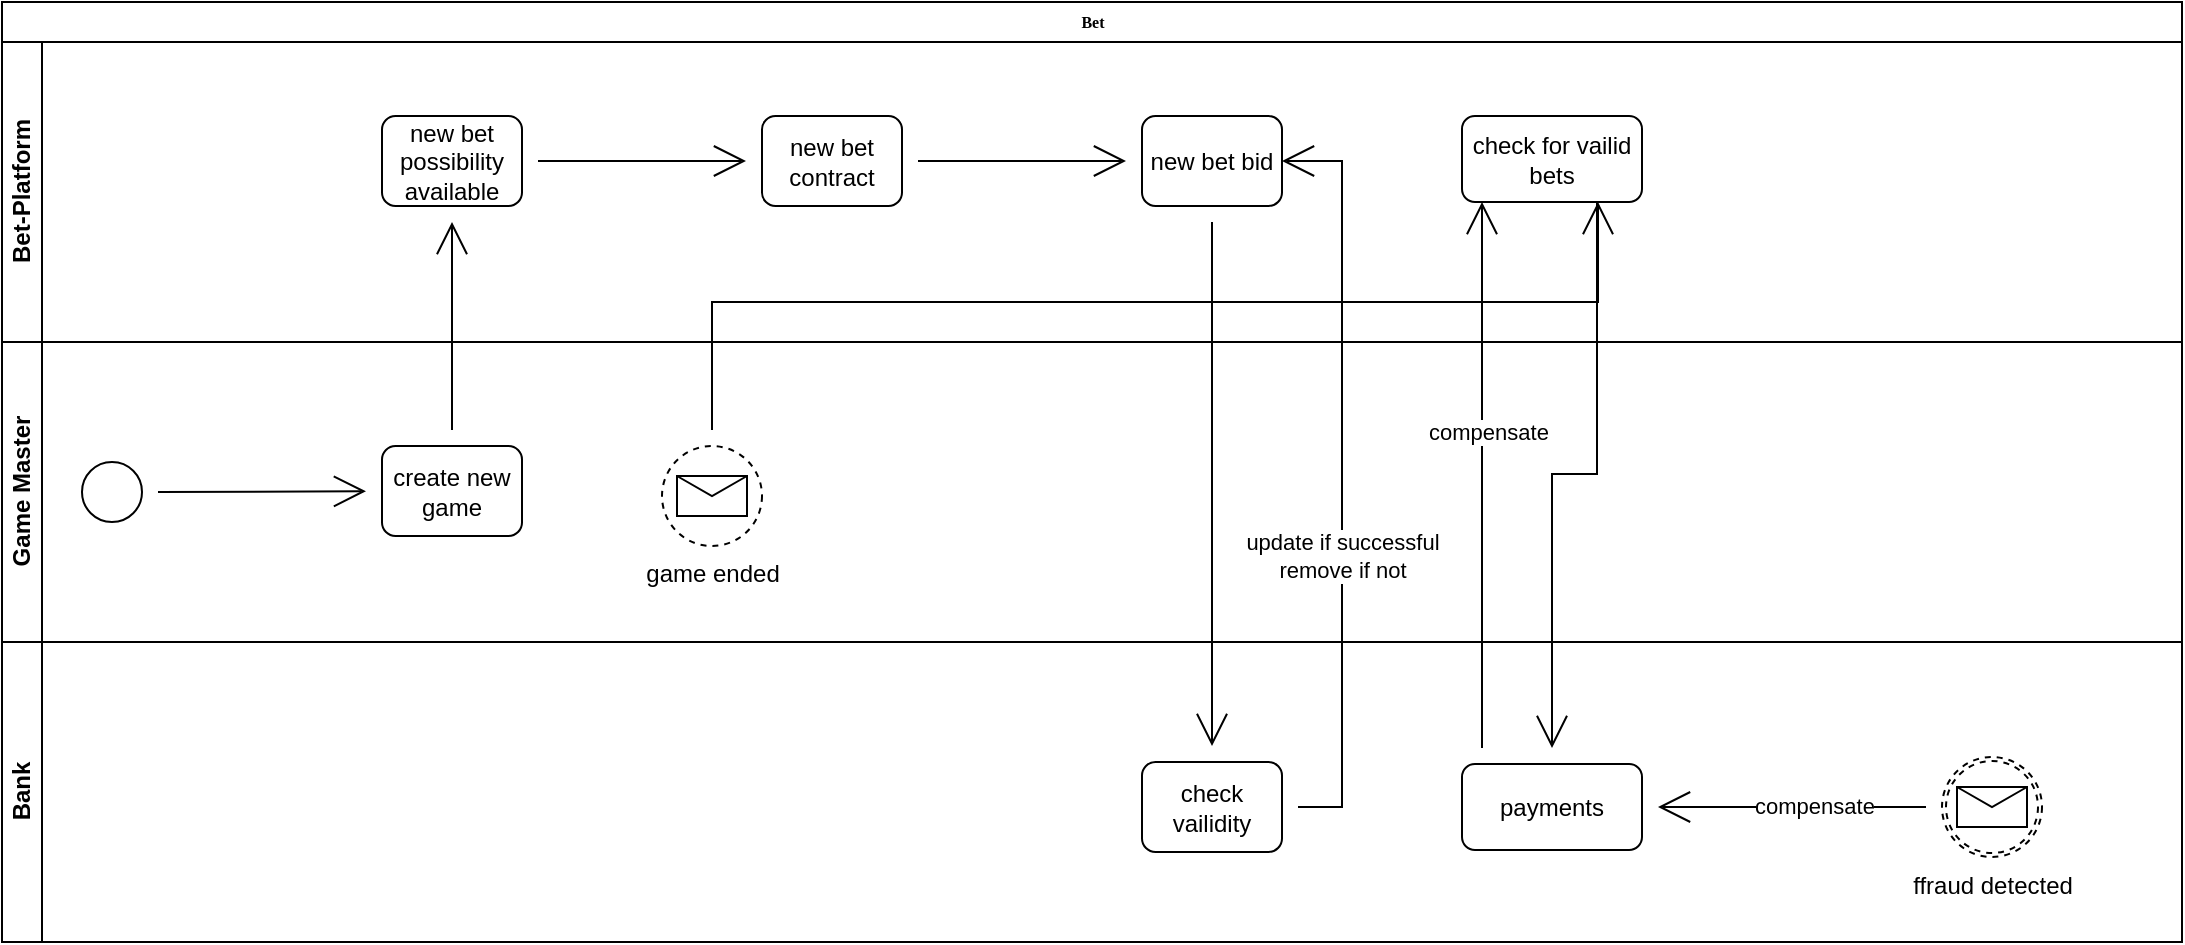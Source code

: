 <mxfile version="20.7.4" type="device" pages="2"><diagram name="Bet" id="c7488fd3-1785-93aa-aadb-54a6760d102a"><mxGraphModel dx="1572" dy="819" grid="1" gridSize="10" guides="1" tooltips="1" connect="1" arrows="1" fold="1" page="1" pageScale="1" pageWidth="1169" pageHeight="827" background="none" math="0" shadow="0"><root><mxCell id="0"/><mxCell id="1" parent="0"/><mxCell id="2b4e8129b02d487f-1" value="Bet" style="swimlane;html=1;childLayout=stackLayout;horizontal=1;startSize=20;horizontalStack=0;rounded=0;shadow=0;labelBackgroundColor=none;strokeWidth=1;fontFamily=Verdana;fontSize=8;align=center;" parent="1" vertex="1"><mxGeometry x="180" y="70" width="1090" height="470" as="geometry"/></mxCell><mxCell id="2b4e8129b02d487f-2" value="Bet-Platform" style="swimlane;html=1;startSize=20;horizontal=0;" parent="2b4e8129b02d487f-1" vertex="1"><mxGeometry y="20" width="1090" height="150" as="geometry"/></mxCell><mxCell id="HijHHssksS8mYg-igUmE-9" value="" style="edgeStyle=none;curved=1;rounded=0;orthogonalLoop=1;jettySize=auto;html=1;endArrow=open;startSize=14;endSize=14;sourcePerimeterSpacing=8;targetPerimeterSpacing=8;" edge="1" parent="2b4e8129b02d487f-2" source="HijHHssksS8mYg-igUmE-6" target="HijHHssksS8mYg-igUmE-8"><mxGeometry relative="1" as="geometry"/></mxCell><mxCell id="HijHHssksS8mYg-igUmE-6" value="new bet possibility available" style="rounded=1;whiteSpace=wrap;html=1;" vertex="1" parent="2b4e8129b02d487f-2"><mxGeometry x="190" y="37" width="70" height="45" as="geometry"/></mxCell><mxCell id="HijHHssksS8mYg-igUmE-11" value="" style="edgeStyle=none;curved=1;rounded=0;orthogonalLoop=1;jettySize=auto;html=1;endArrow=open;startSize=14;endSize=14;sourcePerimeterSpacing=8;targetPerimeterSpacing=8;" edge="1" parent="2b4e8129b02d487f-2" source="HijHHssksS8mYg-igUmE-8" target="HijHHssksS8mYg-igUmE-10"><mxGeometry relative="1" as="geometry"/></mxCell><mxCell id="HijHHssksS8mYg-igUmE-8" value="new bet contract" style="rounded=1;whiteSpace=wrap;html=1;" vertex="1" parent="2b4e8129b02d487f-2"><mxGeometry x="380" y="37" width="70" height="45" as="geometry"/></mxCell><mxCell id="HijHHssksS8mYg-igUmE-10" value="new bet bid" style="rounded=1;whiteSpace=wrap;html=1;" vertex="1" parent="2b4e8129b02d487f-2"><mxGeometry x="570" y="37" width="70" height="45" as="geometry"/></mxCell><mxCell id="HijHHssksS8mYg-igUmE-24" value="check for vailid bets" style="rounded=1;whiteSpace=wrap;html=1;" vertex="1" parent="2b4e8129b02d487f-2"><mxGeometry x="730" y="37" width="90" height="43" as="geometry"/></mxCell><mxCell id="2b4e8129b02d487f-3" value="Game Master" style="swimlane;html=1;startSize=20;horizontal=0;" parent="2b4e8129b02d487f-1" vertex="1"><mxGeometry y="170" width="1090" height="150" as="geometry"/></mxCell><mxCell id="HijHHssksS8mYg-igUmE-5" value="" style="edgeStyle=none;curved=1;rounded=0;orthogonalLoop=1;jettySize=auto;html=1;endArrow=open;startSize=14;endSize=14;sourcePerimeterSpacing=8;targetPerimeterSpacing=8;" edge="1" parent="2b4e8129b02d487f-3" source="2b4e8129b02d487f-5" target="HijHHssksS8mYg-igUmE-4"><mxGeometry relative="1" as="geometry"/></mxCell><mxCell id="2b4e8129b02d487f-5" value="" style="ellipse;whiteSpace=wrap;html=1;rounded=0;shadow=0;labelBackgroundColor=none;strokeWidth=1;fontFamily=Verdana;fontSize=8;align=center;" parent="2b4e8129b02d487f-3" vertex="1"><mxGeometry x="40" y="60" width="30" height="30" as="geometry"/></mxCell><mxCell id="HijHHssksS8mYg-igUmE-4" value="create new game" style="rounded=1;whiteSpace=wrap;html=1;" vertex="1" parent="2b4e8129b02d487f-3"><mxGeometry x="190" y="52" width="70" height="45" as="geometry"/></mxCell><mxCell id="HijHHssksS8mYg-igUmE-21" value="game ended" style="points=[[0.145,0.145,0],[0.5,0,0],[0.855,0.145,0],[1,0.5,0],[0.855,0.855,0],[0.5,1,0],[0.145,0.855,0],[0,0.5,0]];shape=mxgraph.bpmn.event;html=1;verticalLabelPosition=bottom;labelBackgroundColor=#ffffff;verticalAlign=top;align=center;perimeter=ellipsePerimeter;outlineConnect=0;aspect=fixed;outline=eventNonint;symbol=message;" vertex="1" parent="2b4e8129b02d487f-3"><mxGeometry x="330" y="52" width="50" height="50" as="geometry"/></mxCell><mxCell id="HijHHssksS8mYg-igUmE-7" value="" style="edgeStyle=none;curved=1;rounded=0;orthogonalLoop=1;jettySize=auto;html=1;endArrow=open;startSize=14;endSize=14;sourcePerimeterSpacing=8;targetPerimeterSpacing=8;" edge="1" parent="2b4e8129b02d487f-1" source="HijHHssksS8mYg-igUmE-4" target="HijHHssksS8mYg-igUmE-6"><mxGeometry relative="1" as="geometry"/></mxCell><mxCell id="HijHHssksS8mYg-igUmE-13" value="" style="edgeStyle=none;curved=1;rounded=0;orthogonalLoop=1;jettySize=auto;html=1;endArrow=open;startSize=14;endSize=14;sourcePerimeterSpacing=8;targetPerimeterSpacing=8;" edge="1" parent="2b4e8129b02d487f-1" source="HijHHssksS8mYg-igUmE-10" target="HijHHssksS8mYg-igUmE-12"><mxGeometry relative="1" as="geometry"/></mxCell><mxCell id="HijHHssksS8mYg-igUmE-25" value="" style="edgeStyle=orthogonalEdgeStyle;rounded=0;orthogonalLoop=1;jettySize=auto;html=1;endArrow=open;startSize=14;endSize=14;sourcePerimeterSpacing=8;targetPerimeterSpacing=8;entryX=0.75;entryY=1;entryDx=0;entryDy=0;" edge="1" parent="2b4e8129b02d487f-1" source="HijHHssksS8mYg-igUmE-21" target="HijHHssksS8mYg-igUmE-24"><mxGeometry relative="1" as="geometry"><Array as="points"><mxPoint x="355" y="150"/><mxPoint x="798" y="150"/><mxPoint x="798" y="100"/></Array></mxGeometry></mxCell><mxCell id="HijHHssksS8mYg-igUmE-27" value="" style="edgeStyle=orthogonalEdgeStyle;rounded=0;orthogonalLoop=1;jettySize=auto;html=1;endArrow=open;startSize=14;endSize=14;sourcePerimeterSpacing=8;targetPerimeterSpacing=8;exitX=0.75;exitY=1;exitDx=0;exitDy=0;" edge="1" parent="2b4e8129b02d487f-1" source="HijHHssksS8mYg-igUmE-24" target="HijHHssksS8mYg-igUmE-26"><mxGeometry relative="1" as="geometry"><Array as="points"><mxPoint x="798" y="236"/><mxPoint x="775" y="236"/></Array></mxGeometry></mxCell><mxCell id="2b4e8129b02d487f-4" value="Bank" style="swimlane;html=1;startSize=20;horizontal=0;" parent="2b4e8129b02d487f-1" vertex="1"><mxGeometry y="320" width="1090" height="150" as="geometry"/></mxCell><mxCell id="HijHHssksS8mYg-igUmE-12" value="check vailidity" style="rounded=1;whiteSpace=wrap;html=1;" vertex="1" parent="2b4e8129b02d487f-4"><mxGeometry x="570" y="60" width="70" height="45" as="geometry"/></mxCell><mxCell id="HijHHssksS8mYg-igUmE-26" value="payments" style="rounded=1;whiteSpace=wrap;html=1;" vertex="1" parent="2b4e8129b02d487f-4"><mxGeometry x="730" y="61" width="90" height="43" as="geometry"/></mxCell><mxCell id="2XNNAOgenOWr6pLCsJKv-4" value="" style="edgeStyle=orthogonalEdgeStyle;rounded=0;orthogonalLoop=1;jettySize=auto;html=1;endArrow=open;startSize=14;endSize=14;sourcePerimeterSpacing=8;targetPerimeterSpacing=8;" edge="1" parent="2b4e8129b02d487f-4" source="2XNNAOgenOWr6pLCsJKv-3" target="HijHHssksS8mYg-igUmE-26"><mxGeometry relative="1" as="geometry"/></mxCell><mxCell id="2XNNAOgenOWr6pLCsJKv-5" value="compensate" style="edgeLabel;html=1;align=center;verticalAlign=middle;resizable=0;points=[];" vertex="1" connectable="0" parent="2XNNAOgenOWr6pLCsJKv-4"><mxGeometry x="-0.157" y="-1" relative="1" as="geometry"><mxPoint as="offset"/></mxGeometry></mxCell><mxCell id="2XNNAOgenOWr6pLCsJKv-3" value="ffraud detected" style="points=[[0.145,0.145,0],[0.5,0,0],[0.855,0.145,0],[1,0.5,0],[0.855,0.855,0],[0.5,1,0],[0.145,0.855,0],[0,0.5,0]];shape=mxgraph.bpmn.event;html=1;verticalLabelPosition=bottom;labelBackgroundColor=#ffffff;verticalAlign=top;align=center;perimeter=ellipsePerimeter;outlineConnect=0;aspect=fixed;outline=boundNonint;symbol=message;" vertex="1" parent="2b4e8129b02d487f-4"><mxGeometry x="970" y="57.5" width="50" height="50" as="geometry"/></mxCell><mxCell id="zhM10bQQifOoZxaqpR-2-1" value="" style="edgeStyle=orthogonalEdgeStyle;rounded=0;orthogonalLoop=1;jettySize=auto;html=1;endArrow=open;startSize=14;endSize=14;sourcePerimeterSpacing=8;targetPerimeterSpacing=8;entryX=1;entryY=0.5;entryDx=0;entryDy=0;" edge="1" parent="2b4e8129b02d487f-1" source="HijHHssksS8mYg-igUmE-12" target="HijHHssksS8mYg-igUmE-10"><mxGeometry relative="1" as="geometry"><Array as="points"><mxPoint x="670" y="403"/><mxPoint x="670" y="80"/></Array></mxGeometry></mxCell><mxCell id="zhM10bQQifOoZxaqpR-2-2" value="update if successful&lt;br&gt;remove if not" style="edgeLabel;html=1;align=center;verticalAlign=middle;resizable=0;points=[];" vertex="1" connectable="0" parent="zhM10bQQifOoZxaqpR-2-1"><mxGeometry x="-0.212" relative="1" as="geometry"><mxPoint as="offset"/></mxGeometry></mxCell><mxCell id="2XNNAOgenOWr6pLCsJKv-6" value="" style="edgeStyle=orthogonalEdgeStyle;rounded=0;orthogonalLoop=1;jettySize=auto;html=1;endArrow=open;startSize=14;endSize=14;sourcePerimeterSpacing=8;targetPerimeterSpacing=8;" edge="1" parent="2b4e8129b02d487f-1" source="HijHHssksS8mYg-igUmE-26"><mxGeometry relative="1" as="geometry"><mxPoint x="740" y="100" as="targetPoint"/><Array as="points"><mxPoint x="740" y="100"/></Array></mxGeometry></mxCell><mxCell id="2XNNAOgenOWr6pLCsJKv-7" value="compensate" style="edgeLabel;html=1;align=center;verticalAlign=middle;resizable=0;points=[];" vertex="1" connectable="0" parent="2XNNAOgenOWr6pLCsJKv-6"><mxGeometry x="0.156" y="-3" relative="1" as="geometry"><mxPoint as="offset"/></mxGeometry></mxCell></root></mxGraphModel></diagram><diagram name="User Creation" id="le4lpRWpq1jXWUg8n12E"><mxGraphModel dx="1886" dy="983" grid="1" gridSize="10" guides="1" tooltips="1" connect="1" arrows="1" fold="1" page="1" pageScale="1" pageWidth="1169" pageHeight="827" background="none" math="0" shadow="0"><root><mxCell id="N4FzAKR4EDAajxUVGngY-0"/><mxCell id="N4FzAKR4EDAajxUVGngY-1" parent="N4FzAKR4EDAajxUVGngY-0"/><mxCell id="N4FzAKR4EDAajxUVGngY-2" value="User creation" style="swimlane;html=1;childLayout=stackLayout;horizontal=1;startSize=20;horizontalStack=0;rounded=0;shadow=0;labelBackgroundColor=none;strokeWidth=1;fontFamily=Verdana;fontSize=8;align=center;" vertex="1" parent="N4FzAKR4EDAajxUVGngY-1"><mxGeometry x="180" y="70" width="530" height="470" as="geometry"/></mxCell><mxCell id="N4FzAKR4EDAajxUVGngY-3" value="Bet-Platform" style="swimlane;html=1;startSize=20;horizontal=0;" vertex="1" parent="N4FzAKR4EDAajxUVGngY-2"><mxGeometry y="20" width="530" height="150" as="geometry"/></mxCell><mxCell id="N4FzAKR4EDAajxUVGngY-10" value="Game Master" style="swimlane;html=1;startSize=20;horizontal=0;" vertex="1" parent="N4FzAKR4EDAajxUVGngY-2"><mxGeometry y="170" width="530" height="150" as="geometry"/></mxCell><mxCell id="N4FzAKR4EDAajxUVGngY-19" value="Bank" style="swimlane;html=1;startSize=20;horizontal=0;" vertex="1" parent="N4FzAKR4EDAajxUVGngY-2"><mxGeometry y="320" width="530" height="150" as="geometry"/></mxCell><mxCell id="N4FzAKR4EDAajxUVGngY-12" value="" style="ellipse;whiteSpace=wrap;html=1;rounded=0;shadow=0;labelBackgroundColor=none;strokeWidth=1;fontFamily=Verdana;fontSize=8;align=center;" vertex="1" parent="N4FzAKR4EDAajxUVGngY-19"><mxGeometry x="60" y="60" width="30" height="30" as="geometry"/></mxCell><mxCell id="YTNxC7w_YB4laEevWWHt-1" value="" style="edgeStyle=none;curved=1;rounded=0;orthogonalLoop=1;jettySize=auto;html=1;endArrow=open;startSize=14;endSize=14;sourcePerimeterSpacing=8;targetPerimeterSpacing=8;" edge="1" parent="N4FzAKR4EDAajxUVGngY-19" source="N4FzAKR4EDAajxUVGngY-13" target="YTNxC7w_YB4laEevWWHt-0"><mxGeometry relative="1" as="geometry"/></mxCell><mxCell id="N4FzAKR4EDAajxUVGngY-13" value="create new User with Camunda" style="rounded=1;whiteSpace=wrap;html=1;" vertex="1" parent="N4FzAKR4EDAajxUVGngY-19"><mxGeometry x="190" y="52.5" width="70" height="45" as="geometry"/></mxCell><mxCell id="N4FzAKR4EDAajxUVGngY-11" value="" style="edgeStyle=none;curved=1;rounded=0;orthogonalLoop=1;jettySize=auto;html=1;endArrow=open;startSize=14;endSize=14;sourcePerimeterSpacing=8;targetPerimeterSpacing=8;" edge="1" parent="N4FzAKR4EDAajxUVGngY-19" source="N4FzAKR4EDAajxUVGngY-12" target="N4FzAKR4EDAajxUVGngY-13"><mxGeometry relative="1" as="geometry"/></mxCell><mxCell id="YTNxC7w_YB4laEevWWHt-0" value="add Money with Camunda" style="rounded=1;whiteSpace=wrap;html=1;" vertex="1" parent="N4FzAKR4EDAajxUVGngY-19"><mxGeometry x="380" y="52.5" width="70" height="45" as="geometry"/></mxCell></root></mxGraphModel></diagram></mxfile>